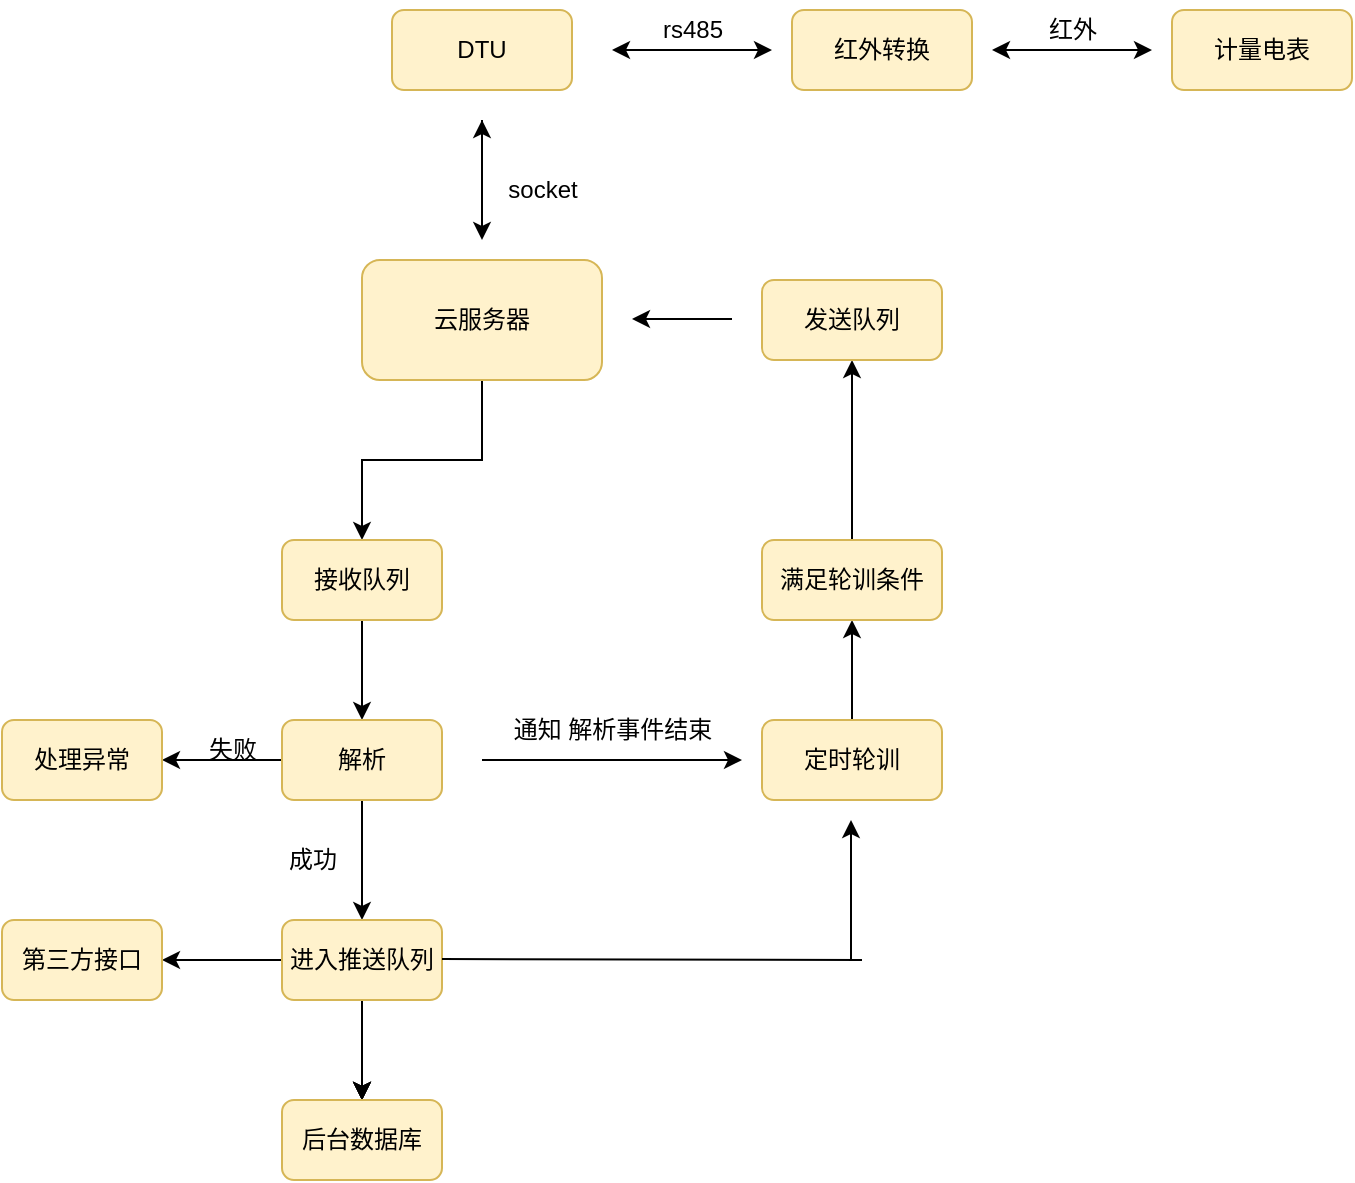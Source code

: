 <mxfile version="20.8.23" type="github">
  <diagram name="Page-1" id="c7558073-3199-34d8-9f00-42111426c3f3">
    <mxGraphModel dx="1434" dy="718" grid="1" gridSize="10" guides="1" tooltips="1" connect="1" arrows="1" fold="1" page="1" pageScale="1" pageWidth="826" pageHeight="1169" background="none" math="0" shadow="0">
      <root>
        <mxCell id="0" />
        <mxCell id="1" parent="0" />
        <mxCell id="qqJh7xZvRFPi1hq3-9UA-96" value="DTU" style="rounded=1;whiteSpace=wrap;html=1;fillColor=#fff2cc;strokeColor=#d6b656;" vertex="1" parent="1">
          <mxGeometry x="275" y="65" width="90" height="40" as="geometry" />
        </mxCell>
        <mxCell id="qqJh7xZvRFPi1hq3-9UA-98" value="计量电表" style="rounded=1;whiteSpace=wrap;html=1;fillColor=#fff2cc;strokeColor=#d6b656;" vertex="1" parent="1">
          <mxGeometry x="665" y="65" width="90" height="40" as="geometry" />
        </mxCell>
        <mxCell id="qqJh7xZvRFPi1hq3-9UA-99" value="红外转换" style="rounded=1;whiteSpace=wrap;html=1;fillColor=#fff2cc;strokeColor=#d6b656;" vertex="1" parent="1">
          <mxGeometry x="475" y="65" width="90" height="40" as="geometry" />
        </mxCell>
        <mxCell id="qqJh7xZvRFPi1hq3-9UA-106" value="" style="endArrow=classic;startArrow=classic;html=1;rounded=0;" edge="1" parent="1">
          <mxGeometry width="50" height="50" relative="1" as="geometry">
            <mxPoint x="385" y="85" as="sourcePoint" />
            <mxPoint x="465" y="85" as="targetPoint" />
          </mxGeometry>
        </mxCell>
        <mxCell id="qqJh7xZvRFPi1hq3-9UA-107" value="rs485" style="text;html=1;align=center;verticalAlign=middle;resizable=0;points=[];autosize=1;strokeColor=none;fillColor=none;" vertex="1" parent="1">
          <mxGeometry x="395" y="60" width="60" height="30" as="geometry" />
        </mxCell>
        <mxCell id="qqJh7xZvRFPi1hq3-9UA-112" value="" style="endArrow=classic;startArrow=classic;html=1;rounded=0;" edge="1" parent="1">
          <mxGeometry width="50" height="50" relative="1" as="geometry">
            <mxPoint x="575" y="85" as="sourcePoint" />
            <mxPoint x="655" y="85" as="targetPoint" />
          </mxGeometry>
        </mxCell>
        <mxCell id="qqJh7xZvRFPi1hq3-9UA-113" value="红外" style="text;html=1;align=center;verticalAlign=middle;resizable=0;points=[];autosize=1;strokeColor=none;fillColor=none;" vertex="1" parent="1">
          <mxGeometry x="590" y="60" width="50" height="30" as="geometry" />
        </mxCell>
        <mxCell id="qqJh7xZvRFPi1hq3-9UA-124" value="" style="edgeStyle=orthogonalEdgeStyle;rounded=0;orthogonalLoop=1;jettySize=auto;html=1;" edge="1" parent="1" source="qqJh7xZvRFPi1hq3-9UA-114" target="qqJh7xZvRFPi1hq3-9UA-123">
          <mxGeometry relative="1" as="geometry" />
        </mxCell>
        <mxCell id="qqJh7xZvRFPi1hq3-9UA-114" value="云服务器" style="rounded=1;whiteSpace=wrap;html=1;fillColor=#fff2cc;strokeColor=#d6b656;" vertex="1" parent="1">
          <mxGeometry x="260" y="190" width="120" height="60" as="geometry" />
        </mxCell>
        <mxCell id="qqJh7xZvRFPi1hq3-9UA-116" value="" style="endArrow=classic;html=1;rounded=0;" edge="1" parent="1">
          <mxGeometry width="50" height="50" relative="1" as="geometry">
            <mxPoint x="320" y="120" as="sourcePoint" />
            <mxPoint x="320" y="180" as="targetPoint" />
          </mxGeometry>
        </mxCell>
        <mxCell id="qqJh7xZvRFPi1hq3-9UA-129" value="" style="edgeStyle=orthogonalEdgeStyle;rounded=0;orthogonalLoop=1;jettySize=auto;html=1;" edge="1" parent="1" source="qqJh7xZvRFPi1hq3-9UA-123" target="qqJh7xZvRFPi1hq3-9UA-128">
          <mxGeometry relative="1" as="geometry" />
        </mxCell>
        <mxCell id="qqJh7xZvRFPi1hq3-9UA-123" value="接收队列" style="rounded=1;whiteSpace=wrap;html=1;fillColor=#fff2cc;strokeColor=#d6b656;" vertex="1" parent="1">
          <mxGeometry x="220" y="330" width="80" height="40" as="geometry" />
        </mxCell>
        <mxCell id="qqJh7xZvRFPi1hq3-9UA-126" value="" style="endArrow=classic;html=1;rounded=0;" edge="1" parent="1">
          <mxGeometry width="50" height="50" relative="1" as="geometry">
            <mxPoint x="320" y="170" as="sourcePoint" />
            <mxPoint x="320" y="120" as="targetPoint" />
          </mxGeometry>
        </mxCell>
        <mxCell id="qqJh7xZvRFPi1hq3-9UA-127" value="socket" style="text;html=1;align=center;verticalAlign=middle;resizable=0;points=[];autosize=1;strokeColor=none;fillColor=none;" vertex="1" parent="1">
          <mxGeometry x="320" y="140" width="60" height="30" as="geometry" />
        </mxCell>
        <mxCell id="qqJh7xZvRFPi1hq3-9UA-132" value="" style="edgeStyle=orthogonalEdgeStyle;rounded=0;orthogonalLoop=1;jettySize=auto;html=1;" edge="1" parent="1" source="qqJh7xZvRFPi1hq3-9UA-128" target="qqJh7xZvRFPi1hq3-9UA-131">
          <mxGeometry relative="1" as="geometry" />
        </mxCell>
        <mxCell id="qqJh7xZvRFPi1hq3-9UA-161" value="" style="edgeStyle=orthogonalEdgeStyle;rounded=0;orthogonalLoop=1;jettySize=auto;html=1;" edge="1" parent="1" source="qqJh7xZvRFPi1hq3-9UA-128" target="qqJh7xZvRFPi1hq3-9UA-160">
          <mxGeometry relative="1" as="geometry" />
        </mxCell>
        <mxCell id="qqJh7xZvRFPi1hq3-9UA-128" value="解析" style="rounded=1;whiteSpace=wrap;html=1;fillColor=#fff2cc;strokeColor=#d6b656;" vertex="1" parent="1">
          <mxGeometry x="220" y="420" width="80" height="40" as="geometry" />
        </mxCell>
        <mxCell id="qqJh7xZvRFPi1hq3-9UA-135" value="" style="edgeStyle=orthogonalEdgeStyle;rounded=0;orthogonalLoop=1;jettySize=auto;html=1;" edge="1" parent="1" source="qqJh7xZvRFPi1hq3-9UA-131" target="qqJh7xZvRFPi1hq3-9UA-134">
          <mxGeometry relative="1" as="geometry" />
        </mxCell>
        <mxCell id="qqJh7xZvRFPi1hq3-9UA-136" value="" style="edgeStyle=orthogonalEdgeStyle;rounded=0;orthogonalLoop=1;jettySize=auto;html=1;" edge="1" parent="1" source="qqJh7xZvRFPi1hq3-9UA-131" target="qqJh7xZvRFPi1hq3-9UA-134">
          <mxGeometry relative="1" as="geometry" />
        </mxCell>
        <mxCell id="qqJh7xZvRFPi1hq3-9UA-137" value="" style="edgeStyle=orthogonalEdgeStyle;rounded=0;orthogonalLoop=1;jettySize=auto;html=1;" edge="1" parent="1" source="qqJh7xZvRFPi1hq3-9UA-131" target="qqJh7xZvRFPi1hq3-9UA-134">
          <mxGeometry relative="1" as="geometry" />
        </mxCell>
        <mxCell id="qqJh7xZvRFPi1hq3-9UA-138" value="" style="edgeStyle=orthogonalEdgeStyle;rounded=0;orthogonalLoop=1;jettySize=auto;html=1;" edge="1" parent="1" source="qqJh7xZvRFPi1hq3-9UA-131" target="qqJh7xZvRFPi1hq3-9UA-134">
          <mxGeometry relative="1" as="geometry" />
        </mxCell>
        <mxCell id="qqJh7xZvRFPi1hq3-9UA-139" value="" style="edgeStyle=orthogonalEdgeStyle;rounded=0;orthogonalLoop=1;jettySize=auto;html=1;" edge="1" parent="1" source="qqJh7xZvRFPi1hq3-9UA-131" target="qqJh7xZvRFPi1hq3-9UA-134">
          <mxGeometry relative="1" as="geometry" />
        </mxCell>
        <mxCell id="qqJh7xZvRFPi1hq3-9UA-143" value="" style="edgeStyle=orthogonalEdgeStyle;rounded=0;orthogonalLoop=1;jettySize=auto;html=1;" edge="1" parent="1" source="qqJh7xZvRFPi1hq3-9UA-131" target="qqJh7xZvRFPi1hq3-9UA-142">
          <mxGeometry relative="1" as="geometry" />
        </mxCell>
        <mxCell id="qqJh7xZvRFPi1hq3-9UA-131" value="进入推送队列" style="rounded=1;whiteSpace=wrap;html=1;fillColor=#fff2cc;strokeColor=#d6b656;" vertex="1" parent="1">
          <mxGeometry x="220" y="520" width="80" height="40" as="geometry" />
        </mxCell>
        <mxCell id="qqJh7xZvRFPi1hq3-9UA-133" value="成功" style="text;html=1;align=center;verticalAlign=middle;resizable=0;points=[];autosize=1;strokeColor=none;fillColor=none;" vertex="1" parent="1">
          <mxGeometry x="210" y="475" width="50" height="30" as="geometry" />
        </mxCell>
        <mxCell id="qqJh7xZvRFPi1hq3-9UA-134" value="后台数据库" style="rounded=1;whiteSpace=wrap;html=1;fillColor=#fff2cc;strokeColor=#d6b656;" vertex="1" parent="1">
          <mxGeometry x="220" y="610" width="80" height="40" as="geometry" />
        </mxCell>
        <mxCell id="qqJh7xZvRFPi1hq3-9UA-142" value="第三方接口" style="rounded=1;whiteSpace=wrap;html=1;fillColor=#fff2cc;strokeColor=#d6b656;" vertex="1" parent="1">
          <mxGeometry x="80" y="520" width="80" height="40" as="geometry" />
        </mxCell>
        <mxCell id="qqJh7xZvRFPi1hq3-9UA-152" value="" style="edgeStyle=orthogonalEdgeStyle;rounded=0;orthogonalLoop=1;jettySize=auto;html=1;" edge="1" parent="1" source="qqJh7xZvRFPi1hq3-9UA-144" target="qqJh7xZvRFPi1hq3-9UA-151">
          <mxGeometry relative="1" as="geometry" />
        </mxCell>
        <mxCell id="qqJh7xZvRFPi1hq3-9UA-144" value="定时轮训" style="rounded=1;whiteSpace=wrap;html=1;fillColor=#fff2cc;strokeColor=#d6b656;" vertex="1" parent="1">
          <mxGeometry x="460" y="420" width="90" height="40" as="geometry" />
        </mxCell>
        <mxCell id="qqJh7xZvRFPi1hq3-9UA-147" value="" style="endArrow=classic;html=1;rounded=0;" edge="1" parent="1">
          <mxGeometry width="50" height="50" relative="1" as="geometry">
            <mxPoint x="320" y="440" as="sourcePoint" />
            <mxPoint x="450" y="440" as="targetPoint" />
          </mxGeometry>
        </mxCell>
        <mxCell id="qqJh7xZvRFPi1hq3-9UA-148" value="通知 解析事件结束" style="text;html=1;align=center;verticalAlign=middle;resizable=0;points=[];autosize=1;strokeColor=none;fillColor=none;" vertex="1" parent="1">
          <mxGeometry x="325" y="410" width="120" height="30" as="geometry" />
        </mxCell>
        <mxCell id="qqJh7xZvRFPi1hq3-9UA-149" value="" style="endArrow=none;html=1;rounded=0;" edge="1" parent="1">
          <mxGeometry width="50" height="50" relative="1" as="geometry">
            <mxPoint x="300" y="539.5" as="sourcePoint" />
            <mxPoint x="510" y="540" as="targetPoint" />
          </mxGeometry>
        </mxCell>
        <mxCell id="qqJh7xZvRFPi1hq3-9UA-150" value="" style="endArrow=classic;html=1;rounded=0;" edge="1" parent="1">
          <mxGeometry width="50" height="50" relative="1" as="geometry">
            <mxPoint x="504.5" y="540" as="sourcePoint" />
            <mxPoint x="504.5" y="470" as="targetPoint" />
          </mxGeometry>
        </mxCell>
        <mxCell id="qqJh7xZvRFPi1hq3-9UA-154" value="" style="edgeStyle=orthogonalEdgeStyle;rounded=0;orthogonalLoop=1;jettySize=auto;html=1;" edge="1" parent="1" source="qqJh7xZvRFPi1hq3-9UA-151" target="qqJh7xZvRFPi1hq3-9UA-153">
          <mxGeometry relative="1" as="geometry" />
        </mxCell>
        <mxCell id="qqJh7xZvRFPi1hq3-9UA-151" value="满足轮训条件" style="rounded=1;whiteSpace=wrap;html=1;fillColor=#fff2cc;strokeColor=#d6b656;" vertex="1" parent="1">
          <mxGeometry x="460" y="330" width="90" height="40" as="geometry" />
        </mxCell>
        <mxCell id="qqJh7xZvRFPi1hq3-9UA-153" value="发送队列" style="rounded=1;whiteSpace=wrap;html=1;fillColor=#fff2cc;strokeColor=#d6b656;" vertex="1" parent="1">
          <mxGeometry x="460" y="200" width="90" height="40" as="geometry" />
        </mxCell>
        <mxCell id="qqJh7xZvRFPi1hq3-9UA-155" value="" style="endArrow=classic;html=1;rounded=0;" edge="1" parent="1">
          <mxGeometry width="50" height="50" relative="1" as="geometry">
            <mxPoint x="445" y="219.5" as="sourcePoint" />
            <mxPoint x="395" y="219.5" as="targetPoint" />
          </mxGeometry>
        </mxCell>
        <mxCell id="qqJh7xZvRFPi1hq3-9UA-160" value="处理异常" style="rounded=1;whiteSpace=wrap;html=1;fillColor=#fff2cc;strokeColor=#d6b656;" vertex="1" parent="1">
          <mxGeometry x="80" y="420" width="80" height="40" as="geometry" />
        </mxCell>
        <mxCell id="qqJh7xZvRFPi1hq3-9UA-162" value="失败" style="text;html=1;align=center;verticalAlign=middle;resizable=0;points=[];autosize=1;strokeColor=none;fillColor=none;" vertex="1" parent="1">
          <mxGeometry x="170" y="420" width="50" height="30" as="geometry" />
        </mxCell>
      </root>
    </mxGraphModel>
  </diagram>
</mxfile>
